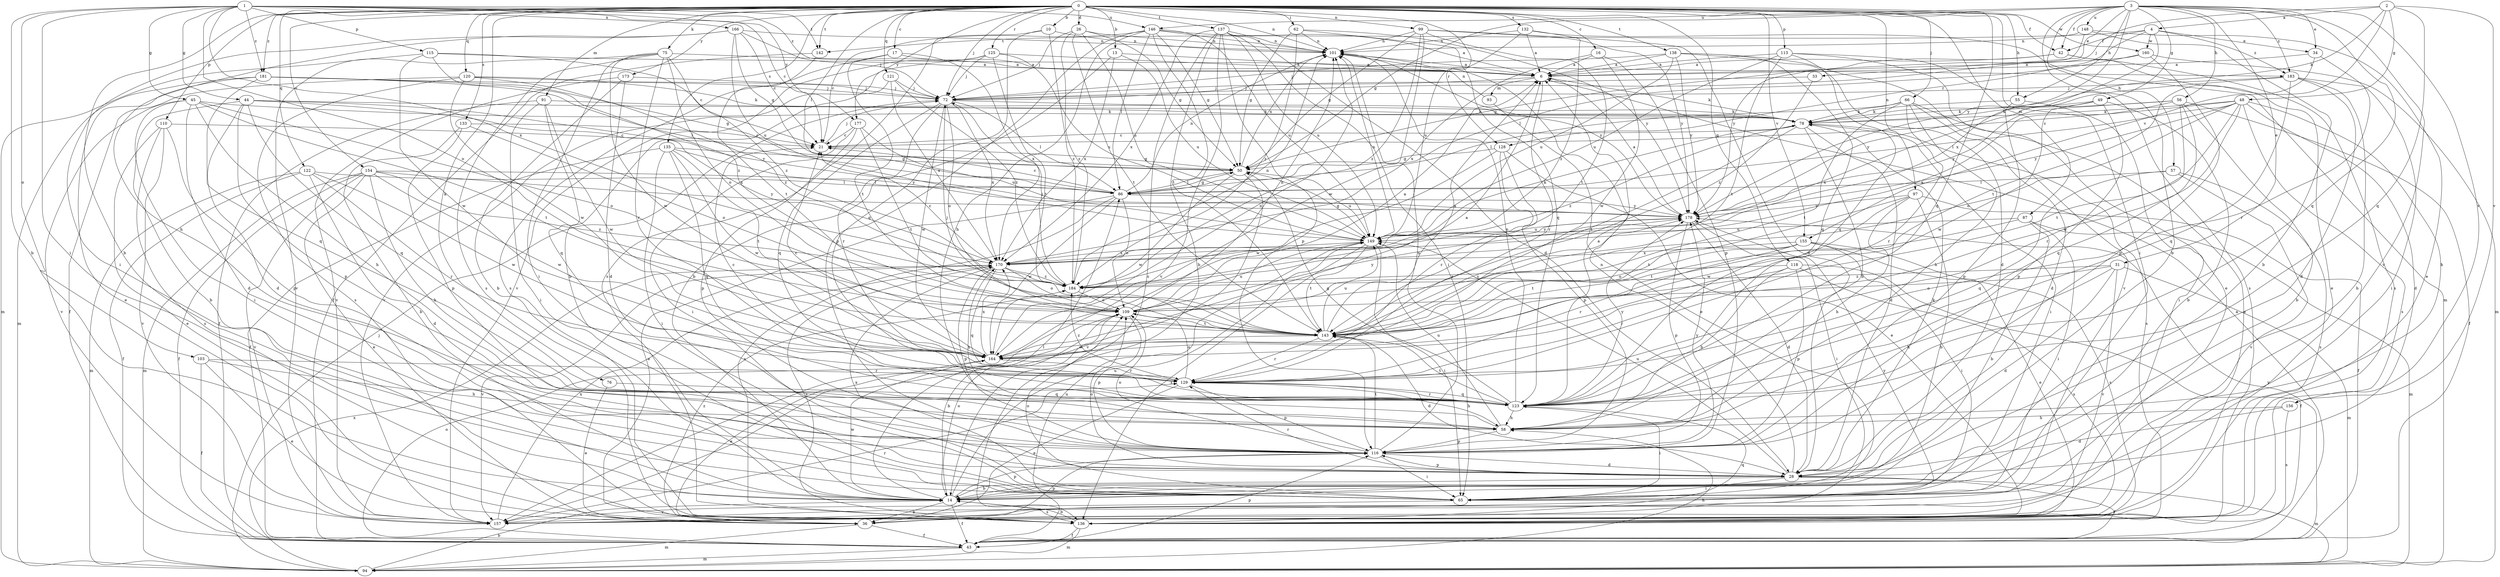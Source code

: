 strict digraph  {
0;
1;
2;
3;
4;
6;
10;
13;
14;
16;
17;
21;
26;
28;
31;
33;
34;
36;
42;
43;
44;
45;
48;
49;
50;
55;
56;
57;
58;
62;
65;
66;
72;
75;
76;
78;
86;
87;
91;
93;
94;
97;
99;
101;
103;
109;
110;
113;
115;
116;
118;
120;
121;
122;
123;
125;
128;
129;
132;
133;
135;
136;
137;
138;
142;
143;
146;
148;
149;
154;
155;
156;
157;
160;
164;
166;
170;
173;
177;
178;
181;
183;
184;
0 -> 10  [label=b];
0 -> 13  [label=b];
0 -> 14  [label=b];
0 -> 16  [label=c];
0 -> 17  [label=c];
0 -> 26  [label=d];
0 -> 42  [label=f];
0 -> 55  [label=h];
0 -> 62  [label=i];
0 -> 65  [label=i];
0 -> 66  [label=j];
0 -> 72  [label=j];
0 -> 75  [label=k];
0 -> 76  [label=k];
0 -> 86  [label=l];
0 -> 87  [label=m];
0 -> 91  [label=m];
0 -> 97  [label=n];
0 -> 99  [label=n];
0 -> 101  [label=n];
0 -> 110  [label=p];
0 -> 113  [label=p];
0 -> 118  [label=q];
0 -> 120  [label=q];
0 -> 121  [label=q];
0 -> 122  [label=q];
0 -> 123  [label=q];
0 -> 125  [label=r];
0 -> 128  [label=r];
0 -> 132  [label=s];
0 -> 133  [label=s];
0 -> 135  [label=s];
0 -> 137  [label=t];
0 -> 138  [label=t];
0 -> 142  [label=t];
0 -> 154  [label=v];
0 -> 155  [label=v];
0 -> 160  [label=w];
0 -> 173  [label=y];
0 -> 177  [label=y];
0 -> 181  [label=z];
1 -> 14  [label=b];
1 -> 21  [label=c];
1 -> 44  [label=g];
1 -> 45  [label=g];
1 -> 65  [label=i];
1 -> 103  [label=o];
1 -> 109  [label=o];
1 -> 115  [label=p];
1 -> 142  [label=t];
1 -> 146  [label=u];
1 -> 166  [label=x];
1 -> 170  [label=x];
1 -> 177  [label=y];
1 -> 181  [label=z];
1 -> 183  [label=z];
2 -> 4  [label=a];
2 -> 48  [label=g];
2 -> 72  [label=j];
2 -> 78  [label=k];
2 -> 123  [label=q];
2 -> 155  [label=v];
2 -> 156  [label=v];
3 -> 14  [label=b];
3 -> 31  [label=e];
3 -> 33  [label=e];
3 -> 34  [label=e];
3 -> 42  [label=f];
3 -> 49  [label=g];
3 -> 50  [label=g];
3 -> 55  [label=h];
3 -> 56  [label=h];
3 -> 57  [label=h];
3 -> 123  [label=q];
3 -> 146  [label=u];
3 -> 148  [label=u];
3 -> 156  [label=v];
3 -> 157  [label=v];
3 -> 178  [label=y];
3 -> 183  [label=z];
4 -> 34  [label=e];
4 -> 42  [label=f];
4 -> 128  [label=r];
4 -> 142  [label=t];
4 -> 160  [label=w];
4 -> 170  [label=x];
4 -> 183  [label=z];
6 -> 72  [label=j];
6 -> 78  [label=k];
6 -> 93  [label=m];
6 -> 129  [label=r];
10 -> 101  [label=n];
10 -> 123  [label=q];
10 -> 136  [label=s];
10 -> 184  [label=z];
13 -> 6  [label=a];
13 -> 14  [label=b];
13 -> 149  [label=u];
13 -> 170  [label=x];
14 -> 36  [label=e];
14 -> 43  [label=f];
14 -> 86  [label=l];
14 -> 109  [label=o];
14 -> 116  [label=p];
14 -> 136  [label=s];
14 -> 149  [label=u];
14 -> 164  [label=w];
16 -> 6  [label=a];
16 -> 116  [label=p];
16 -> 164  [label=w];
16 -> 170  [label=x];
17 -> 6  [label=a];
17 -> 136  [label=s];
17 -> 143  [label=t];
17 -> 170  [label=x];
21 -> 50  [label=g];
21 -> 72  [label=j];
26 -> 50  [label=g];
26 -> 72  [label=j];
26 -> 101  [label=n];
26 -> 143  [label=t];
26 -> 149  [label=u];
26 -> 184  [label=z];
28 -> 14  [label=b];
28 -> 43  [label=f];
28 -> 65  [label=i];
28 -> 78  [label=k];
28 -> 94  [label=m];
28 -> 101  [label=n];
28 -> 109  [label=o];
28 -> 116  [label=p];
28 -> 129  [label=r];
28 -> 149  [label=u];
31 -> 28  [label=d];
31 -> 58  [label=h];
31 -> 94  [label=m];
31 -> 109  [label=o];
31 -> 157  [label=v];
31 -> 184  [label=z];
33 -> 72  [label=j];
33 -> 184  [label=z];
34 -> 6  [label=a];
34 -> 129  [label=r];
34 -> 143  [label=t];
36 -> 43  [label=f];
36 -> 94  [label=m];
36 -> 116  [label=p];
36 -> 184  [label=z];
42 -> 6  [label=a];
42 -> 36  [label=e];
42 -> 50  [label=g];
42 -> 136  [label=s];
43 -> 6  [label=a];
43 -> 94  [label=m];
43 -> 109  [label=o];
43 -> 116  [label=p];
43 -> 149  [label=u];
43 -> 178  [label=y];
44 -> 14  [label=b];
44 -> 28  [label=d];
44 -> 78  [label=k];
44 -> 116  [label=p];
44 -> 123  [label=q];
44 -> 170  [label=x];
44 -> 178  [label=y];
45 -> 28  [label=d];
45 -> 58  [label=h];
45 -> 65  [label=i];
45 -> 78  [label=k];
45 -> 109  [label=o];
45 -> 143  [label=t];
45 -> 157  [label=v];
48 -> 21  [label=c];
48 -> 28  [label=d];
48 -> 58  [label=h];
48 -> 78  [label=k];
48 -> 86  [label=l];
48 -> 109  [label=o];
48 -> 136  [label=s];
48 -> 143  [label=t];
48 -> 164  [label=w];
48 -> 178  [label=y];
49 -> 14  [label=b];
49 -> 78  [label=k];
49 -> 116  [label=p];
49 -> 164  [label=w];
49 -> 170  [label=x];
50 -> 86  [label=l];
50 -> 101  [label=n];
50 -> 149  [label=u];
50 -> 157  [label=v];
50 -> 164  [label=w];
55 -> 65  [label=i];
55 -> 78  [label=k];
55 -> 116  [label=p];
56 -> 14  [label=b];
56 -> 43  [label=f];
56 -> 78  [label=k];
56 -> 123  [label=q];
56 -> 129  [label=r];
56 -> 170  [label=x];
56 -> 178  [label=y];
57 -> 86  [label=l];
57 -> 123  [label=q];
57 -> 136  [label=s];
57 -> 157  [label=v];
58 -> 116  [label=p];
58 -> 149  [label=u];
58 -> 170  [label=x];
62 -> 50  [label=g];
62 -> 101  [label=n];
62 -> 123  [label=q];
62 -> 178  [label=y];
62 -> 184  [label=z];
65 -> 109  [label=o];
65 -> 157  [label=v];
65 -> 170  [label=x];
66 -> 28  [label=d];
66 -> 36  [label=e];
66 -> 58  [label=h];
66 -> 78  [label=k];
66 -> 86  [label=l];
66 -> 129  [label=r];
66 -> 143  [label=t];
72 -> 78  [label=k];
72 -> 86  [label=l];
72 -> 109  [label=o];
72 -> 123  [label=q];
72 -> 129  [label=r];
72 -> 164  [label=w];
72 -> 170  [label=x];
75 -> 6  [label=a];
75 -> 65  [label=i];
75 -> 109  [label=o];
75 -> 129  [label=r];
75 -> 136  [label=s];
75 -> 157  [label=v];
75 -> 164  [label=w];
75 -> 184  [label=z];
76 -> 36  [label=e];
76 -> 123  [label=q];
78 -> 21  [label=c];
78 -> 28  [label=d];
78 -> 58  [label=h];
78 -> 65  [label=i];
78 -> 136  [label=s];
78 -> 143  [label=t];
78 -> 184  [label=z];
86 -> 21  [label=c];
86 -> 36  [label=e];
86 -> 50  [label=g];
86 -> 101  [label=n];
86 -> 109  [label=o];
86 -> 136  [label=s];
86 -> 164  [label=w];
86 -> 178  [label=y];
87 -> 14  [label=b];
87 -> 65  [label=i];
87 -> 94  [label=m];
87 -> 143  [label=t];
87 -> 149  [label=u];
91 -> 43  [label=f];
91 -> 65  [label=i];
91 -> 78  [label=k];
91 -> 123  [label=q];
91 -> 164  [label=w];
93 -> 36  [label=e];
93 -> 101  [label=n];
94 -> 14  [label=b];
94 -> 58  [label=h];
94 -> 72  [label=j];
94 -> 170  [label=x];
97 -> 14  [label=b];
97 -> 43  [label=f];
97 -> 58  [label=h];
97 -> 143  [label=t];
97 -> 164  [label=w];
97 -> 178  [label=y];
99 -> 28  [label=d];
99 -> 50  [label=g];
99 -> 101  [label=n];
99 -> 143  [label=t];
99 -> 164  [label=w];
99 -> 178  [label=y];
99 -> 184  [label=z];
101 -> 6  [label=a];
101 -> 178  [label=y];
103 -> 36  [label=e];
103 -> 43  [label=f];
103 -> 58  [label=h];
103 -> 129  [label=r];
109 -> 6  [label=a];
109 -> 14  [label=b];
109 -> 101  [label=n];
109 -> 116  [label=p];
109 -> 143  [label=t];
109 -> 149  [label=u];
109 -> 178  [label=y];
110 -> 21  [label=c];
110 -> 36  [label=e];
110 -> 116  [label=p];
110 -> 136  [label=s];
110 -> 157  [label=v];
113 -> 6  [label=a];
113 -> 36  [label=e];
113 -> 123  [label=q];
113 -> 136  [label=s];
113 -> 143  [label=t];
113 -> 149  [label=u];
115 -> 6  [label=a];
115 -> 21  [label=c];
115 -> 94  [label=m];
115 -> 164  [label=w];
115 -> 184  [label=z];
116 -> 28  [label=d];
116 -> 65  [label=i];
116 -> 101  [label=n];
116 -> 109  [label=o];
116 -> 143  [label=t];
116 -> 178  [label=y];
118 -> 43  [label=f];
118 -> 58  [label=h];
118 -> 116  [label=p];
118 -> 129  [label=r];
118 -> 136  [label=s];
118 -> 184  [label=z];
120 -> 43  [label=f];
120 -> 72  [label=j];
120 -> 78  [label=k];
120 -> 136  [label=s];
120 -> 164  [label=w];
120 -> 184  [label=z];
121 -> 72  [label=j];
121 -> 157  [label=v];
121 -> 170  [label=x];
121 -> 184  [label=z];
122 -> 28  [label=d];
122 -> 43  [label=f];
122 -> 86  [label=l];
122 -> 94  [label=m];
122 -> 129  [label=r];
122 -> 164  [label=w];
123 -> 6  [label=a];
123 -> 50  [label=g];
123 -> 58  [label=h];
123 -> 65  [label=i];
123 -> 101  [label=n];
123 -> 129  [label=r];
123 -> 143  [label=t];
123 -> 178  [label=y];
125 -> 6  [label=a];
125 -> 14  [label=b];
125 -> 72  [label=j];
125 -> 143  [label=t];
125 -> 149  [label=u];
125 -> 157  [label=v];
128 -> 36  [label=e];
128 -> 50  [label=g];
128 -> 116  [label=p];
128 -> 129  [label=r];
128 -> 164  [label=w];
129 -> 21  [label=c];
129 -> 36  [label=e];
129 -> 58  [label=h];
129 -> 109  [label=o];
129 -> 116  [label=p];
129 -> 123  [label=q];
129 -> 184  [label=z];
132 -> 6  [label=a];
132 -> 94  [label=m];
132 -> 101  [label=n];
132 -> 149  [label=u];
132 -> 184  [label=z];
133 -> 14  [label=b];
133 -> 21  [label=c];
133 -> 109  [label=o];
133 -> 116  [label=p];
135 -> 43  [label=f];
135 -> 50  [label=g];
135 -> 65  [label=i];
135 -> 123  [label=q];
135 -> 143  [label=t];
135 -> 164  [label=w];
135 -> 178  [label=y];
136 -> 14  [label=b];
136 -> 43  [label=f];
136 -> 94  [label=m];
136 -> 123  [label=q];
137 -> 14  [label=b];
137 -> 28  [label=d];
137 -> 65  [label=i];
137 -> 101  [label=n];
137 -> 116  [label=p];
137 -> 136  [label=s];
137 -> 149  [label=u];
137 -> 157  [label=v];
137 -> 170  [label=x];
138 -> 6  [label=a];
138 -> 28  [label=d];
138 -> 72  [label=j];
138 -> 123  [label=q];
138 -> 149  [label=u];
138 -> 157  [label=v];
138 -> 178  [label=y];
142 -> 43  [label=f];
142 -> 143  [label=t];
143 -> 6  [label=a];
143 -> 28  [label=d];
143 -> 72  [label=j];
143 -> 129  [label=r];
143 -> 149  [label=u];
143 -> 164  [label=w];
143 -> 178  [label=y];
146 -> 6  [label=a];
146 -> 21  [label=c];
146 -> 50  [label=g];
146 -> 58  [label=h];
146 -> 86  [label=l];
146 -> 101  [label=n];
146 -> 116  [label=p];
146 -> 143  [label=t];
146 -> 149  [label=u];
148 -> 14  [label=b];
148 -> 36  [label=e];
148 -> 101  [label=n];
148 -> 178  [label=y];
149 -> 50  [label=g];
149 -> 65  [label=i];
149 -> 78  [label=k];
149 -> 101  [label=n];
149 -> 136  [label=s];
149 -> 143  [label=t];
149 -> 170  [label=x];
149 -> 178  [label=y];
154 -> 36  [label=e];
154 -> 43  [label=f];
154 -> 58  [label=h];
154 -> 86  [label=l];
154 -> 94  [label=m];
154 -> 157  [label=v];
154 -> 164  [label=w];
154 -> 178  [label=y];
154 -> 184  [label=z];
155 -> 36  [label=e];
155 -> 65  [label=i];
155 -> 109  [label=o];
155 -> 129  [label=r];
155 -> 136  [label=s];
155 -> 143  [label=t];
155 -> 170  [label=x];
156 -> 28  [label=d];
156 -> 58  [label=h];
156 -> 136  [label=s];
157 -> 129  [label=r];
157 -> 170  [label=x];
157 -> 178  [label=y];
160 -> 6  [label=a];
160 -> 86  [label=l];
160 -> 94  [label=m];
160 -> 116  [label=p];
164 -> 6  [label=a];
164 -> 21  [label=c];
164 -> 36  [label=e];
164 -> 101  [label=n];
164 -> 129  [label=r];
164 -> 170  [label=x];
166 -> 21  [label=c];
166 -> 50  [label=g];
166 -> 58  [label=h];
166 -> 65  [label=i];
166 -> 72  [label=j];
166 -> 101  [label=n];
166 -> 149  [label=u];
170 -> 21  [label=c];
170 -> 109  [label=o];
170 -> 116  [label=p];
170 -> 123  [label=q];
170 -> 136  [label=s];
170 -> 157  [label=v];
170 -> 184  [label=z];
173 -> 14  [label=b];
173 -> 28  [label=d];
173 -> 72  [label=j];
173 -> 157  [label=v];
177 -> 21  [label=c];
177 -> 65  [label=i];
177 -> 116  [label=p];
177 -> 143  [label=t];
177 -> 149  [label=u];
178 -> 6  [label=a];
178 -> 28  [label=d];
178 -> 65  [label=i];
178 -> 116  [label=p];
178 -> 149  [label=u];
181 -> 36  [label=e];
181 -> 50  [label=g];
181 -> 72  [label=j];
181 -> 86  [label=l];
181 -> 94  [label=m];
181 -> 123  [label=q];
183 -> 14  [label=b];
183 -> 28  [label=d];
183 -> 65  [label=i];
183 -> 72  [label=j];
183 -> 123  [label=q];
183 -> 178  [label=y];
184 -> 72  [label=j];
184 -> 101  [label=n];
184 -> 109  [label=o];
}
